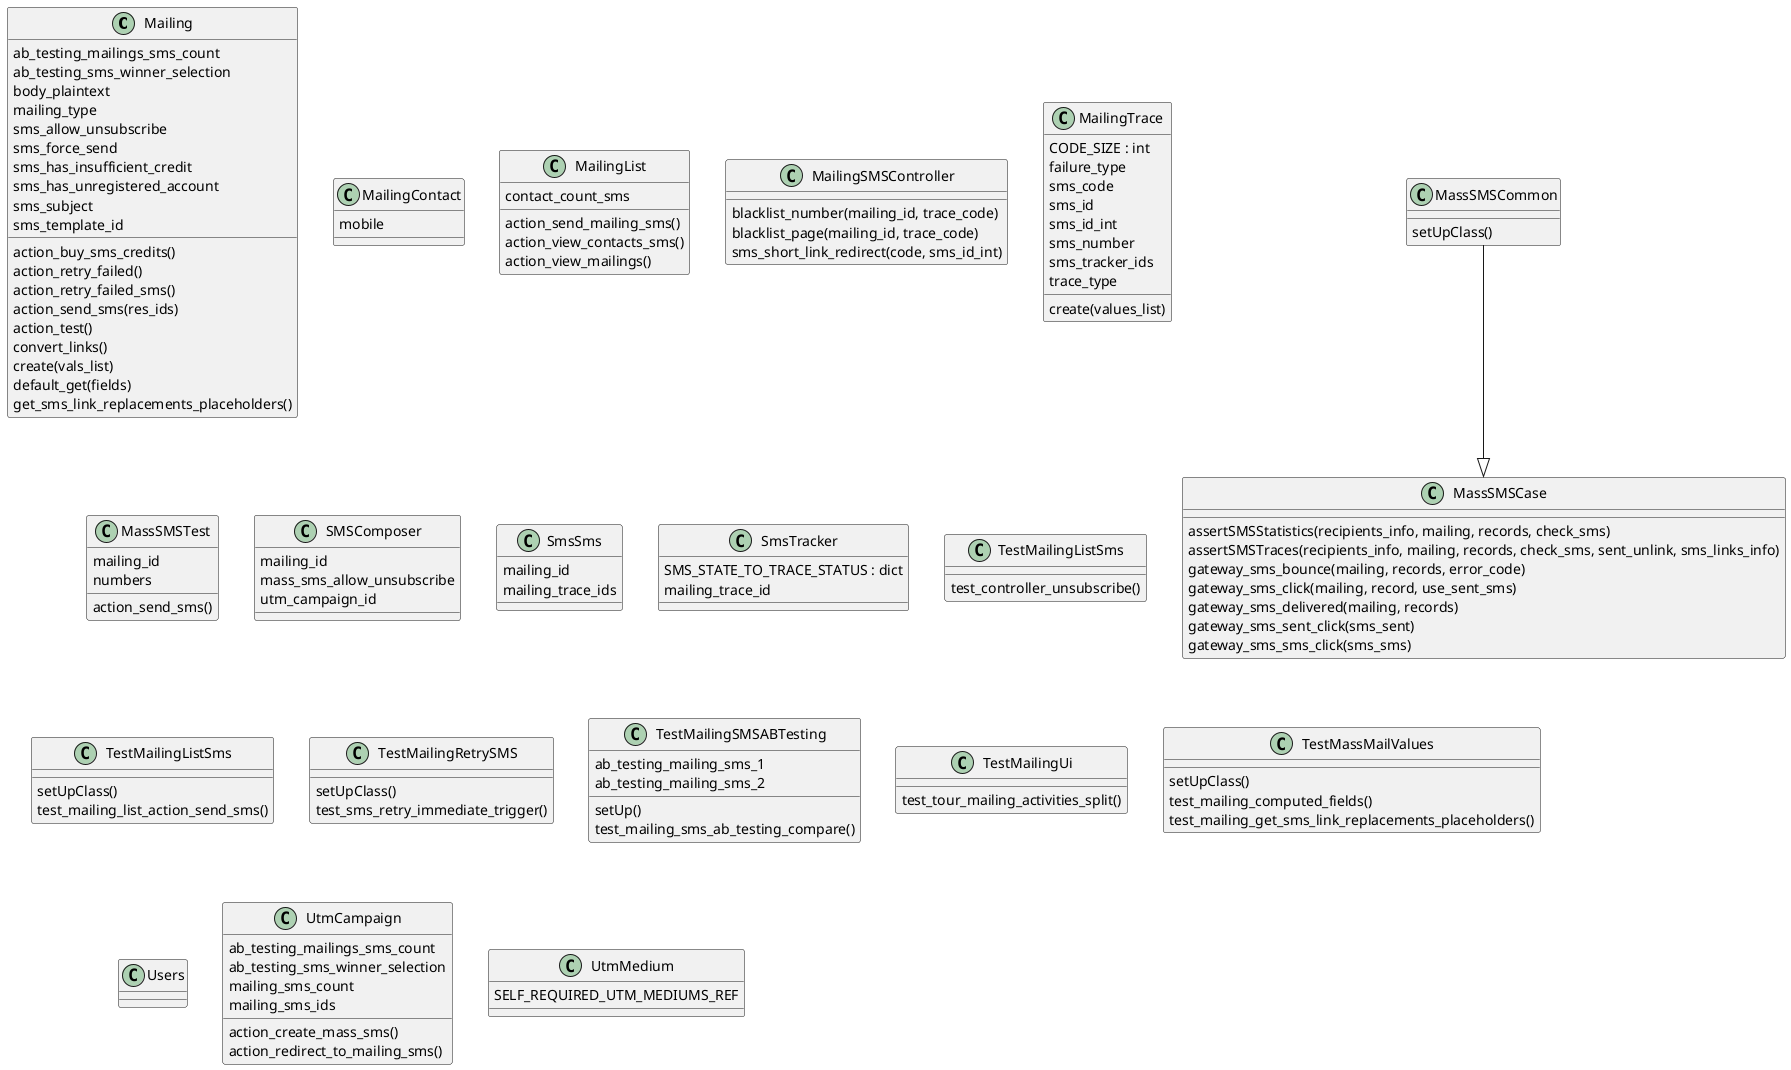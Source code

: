 @startuml classes_mass_mailing_sms
set namespaceSeparator none
class "Mailing" as odoo_src.odoo.addons.mass_mailing_sms.models.mailing_mailing.Mailing {
  ab_testing_mailings_sms_count
  ab_testing_sms_winner_selection
  body_plaintext
  mailing_type
  sms_allow_unsubscribe
  sms_force_send
  sms_has_insufficient_credit
  sms_has_unregistered_account
  sms_subject
  sms_template_id
  action_buy_sms_credits()
  action_retry_failed()
  action_retry_failed_sms()
  action_send_sms(res_ids)
  action_test()
  convert_links()
  create(vals_list)
  default_get(fields)
  get_sms_link_replacements_placeholders()
}
class "MailingContact" as odoo_src.odoo.addons.mass_mailing_sms.models.mailing_contact.MailingContact {
  mobile
}
class "MailingList" as odoo_src.odoo.addons.mass_mailing_sms.models.mailing_list.MailingList {
  contact_count_sms
  action_send_mailing_sms()
  action_view_contacts_sms()
  action_view_mailings()
}
class "MailingSMSController" as odoo_src.odoo.addons.mass_mailing_sms.controllers.main.MailingSMSController {
  blacklist_number(mailing_id, trace_code)
  blacklist_page(mailing_id, trace_code)
  sms_short_link_redirect(code, sms_id_int)
}
class "MailingTrace" as odoo_src.odoo.addons.mass_mailing_sms.models.mailing_trace.MailingTrace {
  CODE_SIZE : int
  failure_type
  sms_code
  sms_id
  sms_id_int
  sms_number
  sms_tracker_ids
  trace_type
  create(values_list)
}
class "MassSMSCase" as odoo_src.odoo.addons.mass_mailing_sms.tests.common.MassSMSCase {
  assertSMSStatistics(recipients_info, mailing, records, check_sms)
  assertSMSTraces(recipients_info, mailing, records, check_sms, sent_unlink, sms_links_info)
  gateway_sms_bounce(mailing, records, error_code)
  gateway_sms_click(mailing, record, use_sent_sms)
  gateway_sms_delivered(mailing, records)
  gateway_sms_sent_click(sms_sent)
  gateway_sms_sms_click(sms_sms)
}
class "MassSMSCommon" as odoo_src.odoo.addons.mass_mailing_sms.tests.common.MassSMSCommon {
  setUpClass()
}
class "MassSMSTest" as odoo_src.odoo.addons.mass_mailing_sms.wizard.mailing_sms_test.MassSMSTest {
  mailing_id
  numbers
  action_send_sms()
}
class "SMSComposer" as odoo_src.odoo.addons.mass_mailing_sms.wizard.sms_composer.SMSComposer {
  mailing_id
  mass_sms_allow_unsubscribe
  utm_campaign_id
}
class "SmsSms" as odoo_src.odoo.addons.mass_mailing_sms.models.sms_sms.SmsSms {
  mailing_id
  mailing_trace_ids
}
class "SmsTracker" as odoo_src.odoo.addons.mass_mailing_sms.models.sms_tracker.SmsTracker {
  SMS_STATE_TO_TRACE_STATUS : dict
  mailing_trace_id
}
class "TestMailingListSms" as odoo_src.odoo.addons.mass_mailing_sms.tests.test_mailing_controllers.TestMailingListSms {
  test_controller_unsubscribe()
}
class "TestMailingListSms" as odoo_src.odoo.addons.mass_mailing_sms.tests.test_mailing_list.TestMailingListSms {
  setUpClass()
  test_mailing_list_action_send_sms()
}
class "TestMailingRetrySMS" as odoo_src.odoo.addons.mass_mailing_sms.tests.test_mailing_retry.TestMailingRetrySMS {
  setUpClass()
  test_sms_retry_immediate_trigger()
}
class "TestMailingSMSABTesting" as odoo_src.odoo.addons.mass_mailing_sms.tests.test_mailing_sms_ab_testing.TestMailingSMSABTesting {
  ab_testing_mailing_sms_1
  ab_testing_mailing_sms_2
  setUp()
  test_mailing_sms_ab_testing_compare()
}
class "TestMailingUi" as odoo_src.odoo.addons.mass_mailing_sms.tests.test_mailing_ui.TestMailingUi {
  test_tour_mailing_activities_split()
}
class "TestMassMailValues" as odoo_src.odoo.addons.mass_mailing_sms.tests.test_mailing_internals.TestMassMailValues {
  setUpClass()
  test_mailing_computed_fields()
  test_mailing_get_sms_link_replacements_placeholders()
}
class "Users" as odoo_src.odoo.addons.mass_mailing_sms.models.res_users.Users {
}
class "UtmCampaign" as odoo_src.odoo.addons.mass_mailing_sms.models.utm.UtmCampaign {
  ab_testing_mailings_sms_count
  ab_testing_sms_winner_selection
  mailing_sms_count
  mailing_sms_ids
  action_create_mass_sms()
  action_redirect_to_mailing_sms()
}
class "UtmMedium" as odoo_src.odoo.addons.mass_mailing_sms.models.utm.UtmMedium {
  SELF_REQUIRED_UTM_MEDIUMS_REF
}
odoo_src.odoo.addons.mass_mailing_sms.tests.common.MassSMSCommon --|> odoo_src.odoo.addons.mass_mailing_sms.tests.common.MassSMSCase
@enduml
